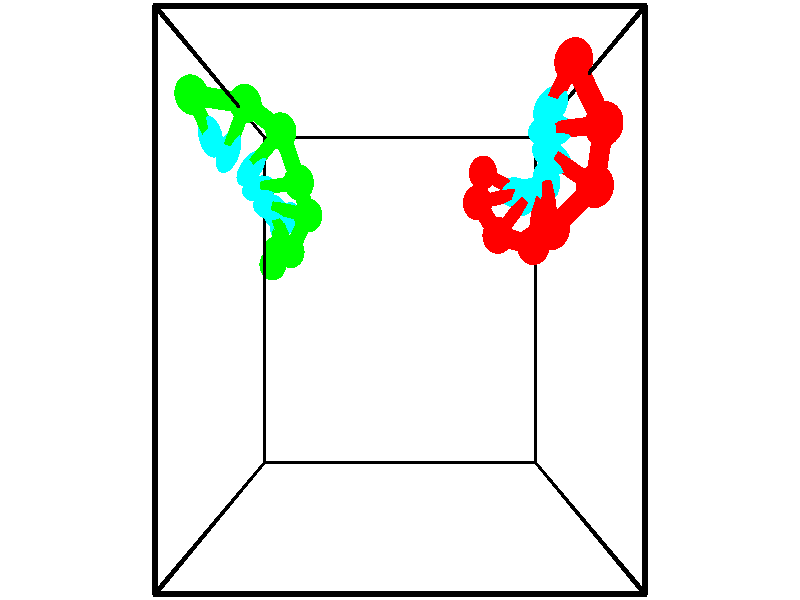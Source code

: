 // switches for output
#declare DRAW_BASES = 1; // possible values are 0, 1; only relevant for DNA ribbons
#declare DRAW_BASES_TYPE = 3; // possible values are 1, 2, 3; only relevant for DNA ribbons
#declare DRAW_FOG = 0; // set to 1 to enable fog

#include "colors.inc"

#include "transforms.inc"
background { rgb <1, 1, 1>}

#default {
   normal{
       ripples 0.25
       frequency 0.20
       turbulence 0.2
       lambda 5
   }
	finish {
		phong 0.1
		phong_size 40.
	}
}

// original window dimensions: 1024x640


// camera settings

camera {
	sky <-0, 1, 0>
	up <-0, 1, 0>
	right 1.6 * <1, 0, 0>
	location <2.5, 2.5, 11.1562>
	look_at <2.5, 2.5, 2.5>
	direction <0, 0, -8.6562>
	angle 67.0682
}


# declare cpy_camera_pos = <2.5, 2.5, 11.1562>;
# if (DRAW_FOG = 1)
fog {
	fog_type 2
	up vnormalize(cpy_camera_pos)
	color rgbt<1,1,1,0.3>
	distance 1e-5
	fog_alt 3e-3
	fog_offset 4
}
# end


// LIGHTS

# declare lum = 6;
global_settings {
	ambient_light rgb lum * <0.05, 0.05, 0.05>
	max_trace_level 15
}# declare cpy_direct_light_amount = 0.25;
light_source
{	1000 * <-1, -1, 1>,
	rgb lum * cpy_direct_light_amount
	parallel
}

light_source
{	1000 * <1, 1, -1>,
	rgb lum * cpy_direct_light_amount
	parallel
}

// strand 0

// nucleotide -1

// particle -1
sphere {
	<4.823228, 5.166019, 3.077264> 0.250000
	pigment { color rgbt <1,0,0,0> }
	no_shadow
}
cylinder {
	<4.617664, 4.845013, 3.198500>,  <4.494326, 4.652409, 3.271241>, 0.100000
	pigment { color rgbt <1,0,0,0> }
	no_shadow
}
cylinder {
	<4.617664, 4.845013, 3.198500>,  <4.823228, 5.166019, 3.077264>, 0.100000
	pigment { color rgbt <1,0,0,0> }
	no_shadow
}

// particle -1
sphere {
	<4.617664, 4.845013, 3.198500> 0.100000
	pigment { color rgbt <1,0,0,0> }
	no_shadow
}
sphere {
	0, 1
	scale<0.080000,0.200000,0.300000>
	matrix <0.220487, -0.465014, -0.857407,
		0.829025, -0.373802, 0.415920,
		-0.513909, -0.802517, 0.303090,
		4.463491, 4.604258, 3.289427>
	pigment { color rgbt <0,1,1,0> }
	no_shadow
}
cylinder {
	<5.233562, 4.466218, 3.054039>,  <4.823228, 5.166019, 3.077264>, 0.130000
	pigment { color rgbt <1,0,0,0> }
	no_shadow
}

// nucleotide -1

// particle -1
sphere {
	<5.233562, 4.466218, 3.054039> 0.250000
	pigment { color rgbt <1,0,0,0> }
	no_shadow
}
cylinder {
	<4.837349, 4.436253, 3.008030>,  <4.599621, 4.418273, 2.980425>, 0.100000
	pigment { color rgbt <1,0,0,0> }
	no_shadow
}
cylinder {
	<4.837349, 4.436253, 3.008030>,  <5.233562, 4.466218, 3.054039>, 0.100000
	pigment { color rgbt <1,0,0,0> }
	no_shadow
}

// particle -1
sphere {
	<4.837349, 4.436253, 3.008030> 0.100000
	pigment { color rgbt <1,0,0,0> }
	no_shadow
}
sphere {
	0, 1
	scale<0.080000,0.200000,0.300000>
	matrix <0.129809, -0.238802, -0.962353,
		0.044626, -0.968174, 0.246266,
		-0.990534, -0.074913, -0.115021,
		4.540189, 4.413779, 2.973524>
	pigment { color rgbt <0,1,1,0> }
	no_shadow
}
cylinder {
	<5.195832, 3.811619, 2.806183>,  <5.233562, 4.466218, 3.054039>, 0.130000
	pigment { color rgbt <1,0,0,0> }
	no_shadow
}

// nucleotide -1

// particle -1
sphere {
	<5.195832, 3.811619, 2.806183> 0.250000
	pigment { color rgbt <1,0,0,0> }
	no_shadow
}
cylinder {
	<4.882622, 4.031998, 2.690718>,  <4.694695, 4.164225, 2.621439>, 0.100000
	pigment { color rgbt <1,0,0,0> }
	no_shadow
}
cylinder {
	<4.882622, 4.031998, 2.690718>,  <5.195832, 3.811619, 2.806183>, 0.100000
	pigment { color rgbt <1,0,0,0> }
	no_shadow
}

// particle -1
sphere {
	<4.882622, 4.031998, 2.690718> 0.100000
	pigment { color rgbt <1,0,0,0> }
	no_shadow
}
sphere {
	0, 1
	scale<0.080000,0.200000,0.300000>
	matrix <0.038989, -0.419708, -0.906821,
		-0.620766, -0.721319, 0.307162,
		-0.783027, 0.550948, -0.288664,
		4.647714, 4.197282, 2.604119>
	pigment { color rgbt <0,1,1,0> }
	no_shadow
}
cylinder {
	<4.681861, 3.349042, 2.479825>,  <5.195832, 3.811619, 2.806183>, 0.130000
	pigment { color rgbt <1,0,0,0> }
	no_shadow
}

// nucleotide -1

// particle -1
sphere {
	<4.681861, 3.349042, 2.479825> 0.250000
	pigment { color rgbt <1,0,0,0> }
	no_shadow
}
cylinder {
	<4.679222, 3.708927, 2.305252>,  <4.677639, 3.924858, 2.200508>, 0.100000
	pigment { color rgbt <1,0,0,0> }
	no_shadow
}
cylinder {
	<4.679222, 3.708927, 2.305252>,  <4.681861, 3.349042, 2.479825>, 0.100000
	pigment { color rgbt <1,0,0,0> }
	no_shadow
}

// particle -1
sphere {
	<4.679222, 3.708927, 2.305252> 0.100000
	pigment { color rgbt <1,0,0,0> }
	no_shadow
}
sphere {
	0, 1
	scale<0.080000,0.200000,0.300000>
	matrix <0.157704, -0.430044, -0.888927,
		-0.987464, -0.074691, -0.139052,
		-0.006597, 0.899713, -0.436432,
		4.677243, 3.978841, 2.174322>
	pigment { color rgbt <0,1,1,0> }
	no_shadow
}
cylinder {
	<4.576918, 3.204564, 1.753211>,  <4.681861, 3.349042, 2.479825>, 0.130000
	pigment { color rgbt <1,0,0,0> }
	no_shadow
}

// nucleotide -1

// particle -1
sphere {
	<4.576918, 3.204564, 1.753211> 0.250000
	pigment { color rgbt <1,0,0,0> }
	no_shadow
}
cylinder {
	<4.644360, 3.598301, 1.732655>,  <4.684824, 3.834543, 1.720321>, 0.100000
	pigment { color rgbt <1,0,0,0> }
	no_shadow
}
cylinder {
	<4.644360, 3.598301, 1.732655>,  <4.576918, 3.204564, 1.753211>, 0.100000
	pigment { color rgbt <1,0,0,0> }
	no_shadow
}

// particle -1
sphere {
	<4.644360, 3.598301, 1.732655> 0.100000
	pigment { color rgbt <1,0,0,0> }
	no_shadow
}
sphere {
	0, 1
	scale<0.080000,0.200000,0.300000>
	matrix <0.075603, -0.064897, -0.995024,
		-0.982780, 0.163879, -0.085361,
		0.168603, 0.984343, -0.051390,
		4.694941, 3.893604, 1.717238>
	pigment { color rgbt <0,1,1,0> }
	no_shadow
}
cylinder {
	<4.100857, 3.379102, 1.285666>,  <4.576918, 3.204564, 1.753211>, 0.130000
	pigment { color rgbt <1,0,0,0> }
	no_shadow
}

// nucleotide -1

// particle -1
sphere {
	<4.100857, 3.379102, 1.285666> 0.250000
	pigment { color rgbt <1,0,0,0> }
	no_shadow
}
cylinder {
	<4.367195, 3.677055, 1.302637>,  <4.526998, 3.855827, 1.312820>, 0.100000
	pigment { color rgbt <1,0,0,0> }
	no_shadow
}
cylinder {
	<4.367195, 3.677055, 1.302637>,  <4.100857, 3.379102, 1.285666>, 0.100000
	pigment { color rgbt <1,0,0,0> }
	no_shadow
}

// particle -1
sphere {
	<4.367195, 3.677055, 1.302637> 0.100000
	pigment { color rgbt <1,0,0,0> }
	no_shadow
}
sphere {
	0, 1
	scale<0.080000,0.200000,0.300000>
	matrix <0.001883, 0.055188, -0.998474,
		-0.746088, 0.664908, 0.035344,
		0.665844, 0.744884, 0.042427,
		4.566948, 3.900520, 1.315365>
	pigment { color rgbt <0,1,1,0> }
	no_shadow
}
cylinder {
	<3.829452, 3.888451, 0.813829>,  <4.100857, 3.379102, 1.285666>, 0.130000
	pigment { color rgbt <1,0,0,0> }
	no_shadow
}

// nucleotide -1

// particle -1
sphere {
	<3.829452, 3.888451, 0.813829> 0.250000
	pigment { color rgbt <1,0,0,0> }
	no_shadow
}
cylinder {
	<4.221466, 3.961906, 0.844316>,  <4.456675, 4.005980, 0.862609>, 0.100000
	pigment { color rgbt <1,0,0,0> }
	no_shadow
}
cylinder {
	<4.221466, 3.961906, 0.844316>,  <3.829452, 3.888451, 0.813829>, 0.100000
	pigment { color rgbt <1,0,0,0> }
	no_shadow
}

// particle -1
sphere {
	<4.221466, 3.961906, 0.844316> 0.100000
	pigment { color rgbt <1,0,0,0> }
	no_shadow
}
sphere {
	0, 1
	scale<0.080000,0.200000,0.300000>
	matrix <0.067346, 0.054084, -0.996263,
		-0.187075, 0.981505, 0.040637,
		0.980034, 0.183639, 0.076218,
		4.515476, 4.016998, 0.867182>
	pigment { color rgbt <0,1,1,0> }
	no_shadow
}
cylinder {
	<3.985067, 4.399828, 0.341641>,  <3.829452, 3.888451, 0.813829>, 0.130000
	pigment { color rgbt <1,0,0,0> }
	no_shadow
}

// nucleotide -1

// particle -1
sphere {
	<3.985067, 4.399828, 0.341641> 0.250000
	pigment { color rgbt <1,0,0,0> }
	no_shadow
}
cylinder {
	<4.340473, 4.225853, 0.400114>,  <4.553717, 4.121468, 0.435198>, 0.100000
	pigment { color rgbt <1,0,0,0> }
	no_shadow
}
cylinder {
	<4.340473, 4.225853, 0.400114>,  <3.985067, 4.399828, 0.341641>, 0.100000
	pigment { color rgbt <1,0,0,0> }
	no_shadow
}

// particle -1
sphere {
	<4.340473, 4.225853, 0.400114> 0.100000
	pigment { color rgbt <1,0,0,0> }
	no_shadow
}
sphere {
	0, 1
	scale<0.080000,0.200000,0.300000>
	matrix <0.155170, -0.015000, -0.987774,
		0.431813, 0.900335, 0.054161,
		0.888515, -0.434938, 0.146182,
		4.607028, 4.095372, 0.443969>
	pigment { color rgbt <0,1,1,0> }
	no_shadow
}
// strand 1

// nucleotide -1

// particle -1
sphere {
	<-0.010022, 3.327273, -1.077814> 0.250000
	pigment { color rgbt <0,1,0,0> }
	no_shadow
}
cylinder {
	<0.172760, 3.620991, -0.877014>,  <0.282429, 3.797222, -0.756534>, 0.100000
	pigment { color rgbt <0,1,0,0> }
	no_shadow
}
cylinder {
	<0.172760, 3.620991, -0.877014>,  <-0.010022, 3.327273, -1.077814>, 0.100000
	pigment { color rgbt <0,1,0,0> }
	no_shadow
}

// particle -1
sphere {
	<0.172760, 3.620991, -0.877014> 0.100000
	pigment { color rgbt <0,1,0,0> }
	no_shadow
}
sphere {
	0, 1
	scale<0.080000,0.200000,0.300000>
	matrix <-0.360084, -0.363345, 0.859255,
		0.813346, -0.573403, 0.098376,
		0.456955, 0.734295, 0.501999,
		0.309846, 3.841279, -0.726415>
	pigment { color rgbt <0,1,1,0> }
	no_shadow
}
cylinder {
	<0.063304, 3.062496, -0.409558>,  <-0.010022, 3.327273, -1.077814>, 0.130000
	pigment { color rgbt <0,1,0,0> }
	no_shadow
}

// nucleotide -1

// particle -1
sphere {
	<0.063304, 3.062496, -0.409558> 0.250000
	pigment { color rgbt <0,1,0,0> }
	no_shadow
}
cylinder {
	<0.140373, 3.453766, -0.378441>,  <0.186614, 3.688528, -0.359771>, 0.100000
	pigment { color rgbt <0,1,0,0> }
	no_shadow
}
cylinder {
	<0.140373, 3.453766, -0.378441>,  <0.063304, 3.062496, -0.409558>, 0.100000
	pigment { color rgbt <0,1,0,0> }
	no_shadow
}

// particle -1
sphere {
	<0.140373, 3.453766, -0.378441> 0.100000
	pigment { color rgbt <0,1,0,0> }
	no_shadow
}
sphere {
	0, 1
	scale<0.080000,0.200000,0.300000>
	matrix <-0.296585, -0.017519, 0.954846,
		0.935369, -0.207044, 0.286737,
		0.192672, 0.978175, 0.077793,
		0.198175, 3.747218, -0.355103>
	pigment { color rgbt <0,1,1,0> }
	no_shadow
}
cylinder {
	<0.506655, 3.232469, 0.152151>,  <0.063304, 3.062496, -0.409558>, 0.130000
	pigment { color rgbt <0,1,0,0> }
	no_shadow
}

// nucleotide -1

// particle -1
sphere {
	<0.506655, 3.232469, 0.152151> 0.250000
	pigment { color rgbt <0,1,0,0> }
	no_shadow
}
cylinder {
	<0.319092, 3.583736, 0.114315>,  <0.206554, 3.794497, 0.091614>, 0.100000
	pigment { color rgbt <0,1,0,0> }
	no_shadow
}
cylinder {
	<0.319092, 3.583736, 0.114315>,  <0.506655, 3.232469, 0.152151>, 0.100000
	pigment { color rgbt <0,1,0,0> }
	no_shadow
}

// particle -1
sphere {
	<0.319092, 3.583736, 0.114315> 0.100000
	pigment { color rgbt <0,1,0,0> }
	no_shadow
}
sphere {
	0, 1
	scale<0.080000,0.200000,0.300000>
	matrix <-0.151720, 0.025418, 0.988097,
		0.870119, 0.477677, 0.121317,
		-0.468907, 0.878168, -0.094590,
		0.178420, 3.847187, 0.085938>
	pigment { color rgbt <0,1,1,0> }
	no_shadow
}
cylinder {
	<0.877596, 3.743659, 0.516305>,  <0.506655, 3.232469, 0.152151>, 0.130000
	pigment { color rgbt <0,1,0,0> }
	no_shadow
}

// nucleotide -1

// particle -1
sphere {
	<0.877596, 3.743659, 0.516305> 0.250000
	pigment { color rgbt <0,1,0,0> }
	no_shadow
}
cylinder {
	<0.485779, 3.819958, 0.490662>,  <0.250688, 3.865737, 0.475276>, 0.100000
	pigment { color rgbt <0,1,0,0> }
	no_shadow
}
cylinder {
	<0.485779, 3.819958, 0.490662>,  <0.877596, 3.743659, 0.516305>, 0.100000
	pigment { color rgbt <0,1,0,0> }
	no_shadow
}

// particle -1
sphere {
	<0.485779, 3.819958, 0.490662> 0.100000
	pigment { color rgbt <0,1,0,0> }
	no_shadow
}
sphere {
	0, 1
	scale<0.080000,0.200000,0.300000>
	matrix <-0.021827, 0.215985, 0.976153,
		0.200044, 0.957584, -0.207403,
		-0.979544, 0.190746, -0.064108,
		0.191916, 3.877182, 0.471429>
	pigment { color rgbt <0,1,1,0> }
	no_shadow
}
cylinder {
	<0.801332, 4.145722, 1.017943>,  <0.877596, 3.743659, 0.516305>, 0.130000
	pigment { color rgbt <0,1,0,0> }
	no_shadow
}

// nucleotide -1

// particle -1
sphere {
	<0.801332, 4.145722, 1.017943> 0.250000
	pigment { color rgbt <0,1,0,0> }
	no_shadow
}
cylinder {
	<0.406441, 4.105103, 0.968845>,  <0.169506, 4.080730, 0.939387>, 0.100000
	pigment { color rgbt <0,1,0,0> }
	no_shadow
}
cylinder {
	<0.406441, 4.105103, 0.968845>,  <0.801332, 4.145722, 1.017943>, 0.100000
	pigment { color rgbt <0,1,0,0> }
	no_shadow
}

// particle -1
sphere {
	<0.406441, 4.105103, 0.968845> 0.100000
	pigment { color rgbt <0,1,0,0> }
	no_shadow
}
sphere {
	0, 1
	scale<0.080000,0.200000,0.300000>
	matrix <-0.150375, 0.339682, 0.928441,
		-0.052590, 0.935042, -0.350615,
		-0.987229, -0.101550, -0.122744,
		0.110272, 4.074637, 0.932022>
	pigment { color rgbt <0,1,1,0> }
	no_shadow
}
cylinder {
	<0.549402, 4.804849, 1.264985>,  <0.801332, 4.145722, 1.017943>, 0.130000
	pigment { color rgbt <0,1,0,0> }
	no_shadow
}

// nucleotide -1

// particle -1
sphere {
	<0.549402, 4.804849, 1.264985> 0.250000
	pigment { color rgbt <0,1,0,0> }
	no_shadow
}
cylinder {
	<0.270332, 4.518299, 1.268047>,  <0.102891, 4.346369, 1.269885>, 0.100000
	pigment { color rgbt <0,1,0,0> }
	no_shadow
}
cylinder {
	<0.270332, 4.518299, 1.268047>,  <0.549402, 4.804849, 1.264985>, 0.100000
	pigment { color rgbt <0,1,0,0> }
	no_shadow
}

// particle -1
sphere {
	<0.270332, 4.518299, 1.268047> 0.100000
	pigment { color rgbt <0,1,0,0> }
	no_shadow
}
sphere {
	0, 1
	scale<0.080000,0.200000,0.300000>
	matrix <-0.308845, 0.310392, 0.899039,
		-0.646426, 0.624871, -0.437801,
		-0.697674, -0.716375, 0.007657,
		0.061030, 4.303387, 1.270344>
	pigment { color rgbt <0,1,1,0> }
	no_shadow
}
cylinder {
	<0.052513, 5.093603, 1.594375>,  <0.549402, 4.804849, 1.264985>, 0.130000
	pigment { color rgbt <0,1,0,0> }
	no_shadow
}

// nucleotide -1

// particle -1
sphere {
	<0.052513, 5.093603, 1.594375> 0.250000
	pigment { color rgbt <0,1,0,0> }
	no_shadow
}
cylinder {
	<-0.091934, 4.722424, 1.631264>,  <-0.178603, 4.499716, 1.653397>, 0.100000
	pigment { color rgbt <0,1,0,0> }
	no_shadow
}
cylinder {
	<-0.091934, 4.722424, 1.631264>,  <0.052513, 5.093603, 1.594375>, 0.100000
	pigment { color rgbt <0,1,0,0> }
	no_shadow
}

// particle -1
sphere {
	<-0.091934, 4.722424, 1.631264> 0.100000
	pigment { color rgbt <0,1,0,0> }
	no_shadow
}
sphere {
	0, 1
	scale<0.080000,0.200000,0.300000>
	matrix <-0.277221, 0.201253, 0.939492,
		-0.890360, 0.313702, -0.329923,
		-0.361119, -0.927948, 0.092223,
		-0.200270, 4.444039, 1.658931>
	pigment { color rgbt <0,1,1,0> }
	no_shadow
}
cylinder {
	<-0.699022, 5.125036, 1.888157>,  <0.052513, 5.093603, 1.594375>, 0.130000
	pigment { color rgbt <0,1,0,0> }
	no_shadow
}

// nucleotide -1

// particle -1
sphere {
	<-0.699022, 5.125036, 1.888157> 0.250000
	pigment { color rgbt <0,1,0,0> }
	no_shadow
}
cylinder {
	<-0.499817, 4.795803, 1.997349>,  <-0.380294, 4.598263, 2.062864>, 0.100000
	pigment { color rgbt <0,1,0,0> }
	no_shadow
}
cylinder {
	<-0.499817, 4.795803, 1.997349>,  <-0.699022, 5.125036, 1.888157>, 0.100000
	pigment { color rgbt <0,1,0,0> }
	no_shadow
}

// particle -1
sphere {
	<-0.499817, 4.795803, 1.997349> 0.100000
	pigment { color rgbt <0,1,0,0> }
	no_shadow
}
sphere {
	0, 1
	scale<0.080000,0.200000,0.300000>
	matrix <-0.430479, 0.038613, 0.901774,
		-0.752775, -0.566607, -0.335090,
		0.498013, -0.823083, 0.272980,
		-0.350413, 4.548878, 2.079243>
	pigment { color rgbt <0,1,1,0> }
	no_shadow
}
// box output
cylinder {
	<0.000000, 0.000000, 0.000000>,  <5.000000, 0.000000, 0.000000>, 0.025000
	pigment { color rgbt <0,0,0,0> }
	no_shadow
}
cylinder {
	<0.000000, 0.000000, 0.000000>,  <0.000000, 5.000000, 0.000000>, 0.025000
	pigment { color rgbt <0,0,0,0> }
	no_shadow
}
cylinder {
	<0.000000, 0.000000, 0.000000>,  <0.000000, 0.000000, 5.000000>, 0.025000
	pigment { color rgbt <0,0,0,0> }
	no_shadow
}
cylinder {
	<5.000000, 5.000000, 5.000000>,  <0.000000, 5.000000, 5.000000>, 0.025000
	pigment { color rgbt <0,0,0,0> }
	no_shadow
}
cylinder {
	<5.000000, 5.000000, 5.000000>,  <5.000000, 0.000000, 5.000000>, 0.025000
	pigment { color rgbt <0,0,0,0> }
	no_shadow
}
cylinder {
	<5.000000, 5.000000, 5.000000>,  <5.000000, 5.000000, 0.000000>, 0.025000
	pigment { color rgbt <0,0,0,0> }
	no_shadow
}
cylinder {
	<0.000000, 0.000000, 5.000000>,  <0.000000, 5.000000, 5.000000>, 0.025000
	pigment { color rgbt <0,0,0,0> }
	no_shadow
}
cylinder {
	<0.000000, 0.000000, 5.000000>,  <5.000000, 0.000000, 5.000000>, 0.025000
	pigment { color rgbt <0,0,0,0> }
	no_shadow
}
cylinder {
	<5.000000, 5.000000, 0.000000>,  <0.000000, 5.000000, 0.000000>, 0.025000
	pigment { color rgbt <0,0,0,0> }
	no_shadow
}
cylinder {
	<5.000000, 5.000000, 0.000000>,  <5.000000, 0.000000, 0.000000>, 0.025000
	pigment { color rgbt <0,0,0,0> }
	no_shadow
}
cylinder {
	<5.000000, 0.000000, 5.000000>,  <5.000000, 0.000000, 0.000000>, 0.025000
	pigment { color rgbt <0,0,0,0> }
	no_shadow
}
cylinder {
	<0.000000, 5.000000, 0.000000>,  <0.000000, 5.000000, 5.000000>, 0.025000
	pigment { color rgbt <0,0,0,0> }
	no_shadow
}
// end of box output
